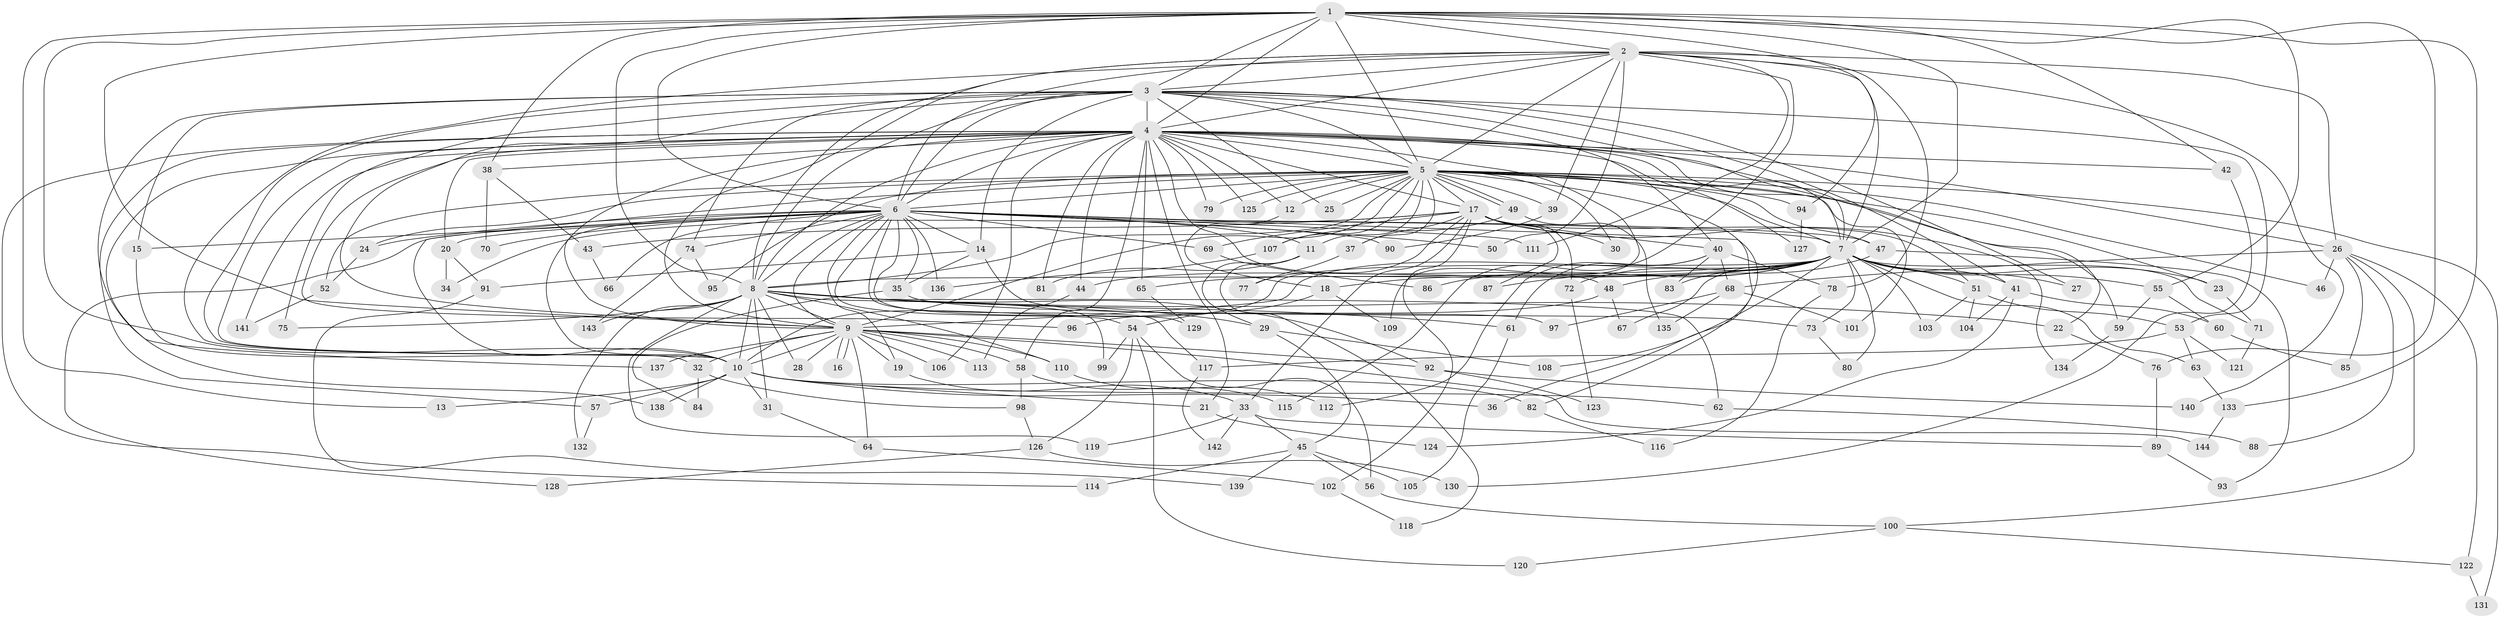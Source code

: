 // Generated by graph-tools (version 1.1) at 2025/13/03/09/25 04:13:44]
// undirected, 144 vertices, 313 edges
graph export_dot {
graph [start="1"]
  node [color=gray90,style=filled];
  1;
  2;
  3;
  4;
  5;
  6;
  7;
  8;
  9;
  10;
  11;
  12;
  13;
  14;
  15;
  16;
  17;
  18;
  19;
  20;
  21;
  22;
  23;
  24;
  25;
  26;
  27;
  28;
  29;
  30;
  31;
  32;
  33;
  34;
  35;
  36;
  37;
  38;
  39;
  40;
  41;
  42;
  43;
  44;
  45;
  46;
  47;
  48;
  49;
  50;
  51;
  52;
  53;
  54;
  55;
  56;
  57;
  58;
  59;
  60;
  61;
  62;
  63;
  64;
  65;
  66;
  67;
  68;
  69;
  70;
  71;
  72;
  73;
  74;
  75;
  76;
  77;
  78;
  79;
  80;
  81;
  82;
  83;
  84;
  85;
  86;
  87;
  88;
  89;
  90;
  91;
  92;
  93;
  94;
  95;
  96;
  97;
  98;
  99;
  100;
  101;
  102;
  103;
  104;
  105;
  106;
  107;
  108;
  109;
  110;
  111;
  112;
  113;
  114;
  115;
  116;
  117;
  118;
  119;
  120;
  121;
  122;
  123;
  124;
  125;
  126;
  127;
  128;
  129;
  130;
  131;
  132;
  133;
  134;
  135;
  136;
  137;
  138;
  139;
  140;
  141;
  142;
  143;
  144;
  1 -- 2;
  1 -- 3;
  1 -- 4;
  1 -- 5;
  1 -- 6;
  1 -- 7;
  1 -- 8;
  1 -- 9;
  1 -- 10;
  1 -- 13;
  1 -- 38;
  1 -- 42;
  1 -- 55;
  1 -- 76;
  1 -- 94;
  1 -- 133;
  2 -- 3;
  2 -- 4;
  2 -- 5;
  2 -- 6;
  2 -- 7;
  2 -- 8;
  2 -- 9;
  2 -- 10;
  2 -- 26;
  2 -- 39;
  2 -- 50;
  2 -- 78;
  2 -- 111;
  2 -- 115;
  2 -- 140;
  3 -- 4;
  3 -- 5;
  3 -- 6;
  3 -- 7;
  3 -- 8;
  3 -- 9;
  3 -- 10;
  3 -- 14;
  3 -- 15;
  3 -- 25;
  3 -- 27;
  3 -- 40;
  3 -- 41;
  3 -- 53;
  3 -- 74;
  3 -- 137;
  3 -- 141;
  4 -- 5;
  4 -- 6;
  4 -- 7;
  4 -- 8;
  4 -- 9;
  4 -- 10;
  4 -- 12;
  4 -- 17;
  4 -- 20;
  4 -- 21;
  4 -- 22;
  4 -- 26;
  4 -- 38;
  4 -- 42;
  4 -- 44;
  4 -- 48;
  4 -- 57;
  4 -- 58;
  4 -- 59;
  4 -- 65;
  4 -- 75;
  4 -- 79;
  4 -- 81;
  4 -- 96;
  4 -- 106;
  4 -- 109;
  4 -- 114;
  4 -- 125;
  4 -- 127;
  4 -- 138;
  5 -- 6;
  5 -- 7;
  5 -- 8;
  5 -- 9;
  5 -- 10;
  5 -- 11;
  5 -- 12;
  5 -- 17;
  5 -- 23;
  5 -- 24;
  5 -- 25;
  5 -- 30;
  5 -- 36;
  5 -- 37;
  5 -- 39;
  5 -- 46;
  5 -- 47;
  5 -- 49;
  5 -- 49;
  5 -- 52;
  5 -- 79;
  5 -- 94;
  5 -- 95;
  5 -- 101;
  5 -- 107;
  5 -- 125;
  5 -- 131;
  6 -- 7;
  6 -- 8;
  6 -- 9;
  6 -- 10;
  6 -- 11;
  6 -- 14;
  6 -- 15;
  6 -- 19;
  6 -- 20;
  6 -- 24;
  6 -- 35;
  6 -- 47;
  6 -- 50;
  6 -- 54;
  6 -- 66;
  6 -- 69;
  6 -- 70;
  6 -- 74;
  6 -- 82;
  6 -- 90;
  6 -- 111;
  6 -- 117;
  6 -- 128;
  6 -- 129;
  6 -- 136;
  7 -- 8;
  7 -- 9;
  7 -- 10;
  7 -- 18;
  7 -- 23;
  7 -- 27;
  7 -- 41;
  7 -- 44;
  7 -- 51;
  7 -- 55;
  7 -- 63;
  7 -- 65;
  7 -- 67;
  7 -- 71;
  7 -- 72;
  7 -- 73;
  7 -- 80;
  7 -- 83;
  7 -- 86;
  7 -- 87;
  7 -- 103;
  7 -- 108;
  8 -- 9;
  8 -- 10;
  8 -- 22;
  8 -- 28;
  8 -- 29;
  8 -- 31;
  8 -- 61;
  8 -- 62;
  8 -- 75;
  8 -- 92;
  8 -- 99;
  8 -- 110;
  8 -- 119;
  8 -- 132;
  8 -- 143;
  9 -- 10;
  9 -- 16;
  9 -- 16;
  9 -- 19;
  9 -- 28;
  9 -- 32;
  9 -- 58;
  9 -- 64;
  9 -- 92;
  9 -- 106;
  9 -- 110;
  9 -- 113;
  9 -- 137;
  9 -- 144;
  10 -- 13;
  10 -- 21;
  10 -- 31;
  10 -- 36;
  10 -- 57;
  10 -- 62;
  10 -- 82;
  10 -- 138;
  11 -- 29;
  11 -- 81;
  11 -- 118;
  12 -- 18;
  14 -- 35;
  14 -- 91;
  14 -- 97;
  15 -- 32;
  17 -- 30;
  17 -- 33;
  17 -- 34;
  17 -- 37;
  17 -- 40;
  17 -- 43;
  17 -- 51;
  17 -- 69;
  17 -- 72;
  17 -- 77;
  17 -- 87;
  17 -- 102;
  17 -- 134;
  18 -- 54;
  18 -- 109;
  19 -- 33;
  20 -- 34;
  20 -- 91;
  21 -- 124;
  22 -- 76;
  23 -- 71;
  24 -- 52;
  26 -- 46;
  26 -- 68;
  26 -- 85;
  26 -- 88;
  26 -- 100;
  26 -- 122;
  29 -- 45;
  29 -- 108;
  31 -- 64;
  32 -- 84;
  32 -- 98;
  33 -- 45;
  33 -- 89;
  33 -- 119;
  33 -- 142;
  35 -- 73;
  35 -- 84;
  37 -- 77;
  38 -- 43;
  38 -- 70;
  39 -- 90;
  40 -- 61;
  40 -- 68;
  40 -- 78;
  40 -- 83;
  40 -- 112;
  41 -- 60;
  41 -- 104;
  41 -- 124;
  42 -- 130;
  43 -- 66;
  44 -- 113;
  45 -- 56;
  45 -- 105;
  45 -- 114;
  45 -- 139;
  47 -- 48;
  47 -- 93;
  48 -- 67;
  48 -- 96;
  49 -- 107;
  49 -- 135;
  51 -- 53;
  51 -- 103;
  51 -- 104;
  52 -- 141;
  53 -- 63;
  53 -- 117;
  53 -- 121;
  54 -- 56;
  54 -- 99;
  54 -- 120;
  54 -- 126;
  55 -- 59;
  55 -- 60;
  56 -- 100;
  57 -- 132;
  58 -- 98;
  58 -- 115;
  59 -- 134;
  60 -- 85;
  61 -- 105;
  62 -- 88;
  63 -- 133;
  64 -- 102;
  65 -- 129;
  68 -- 97;
  68 -- 101;
  68 -- 135;
  69 -- 86;
  71 -- 121;
  72 -- 123;
  73 -- 80;
  74 -- 95;
  74 -- 143;
  76 -- 89;
  78 -- 116;
  82 -- 116;
  89 -- 93;
  91 -- 139;
  92 -- 123;
  92 -- 140;
  94 -- 127;
  98 -- 126;
  100 -- 120;
  100 -- 122;
  102 -- 118;
  107 -- 136;
  110 -- 112;
  117 -- 142;
  122 -- 131;
  126 -- 128;
  126 -- 130;
  133 -- 144;
}

